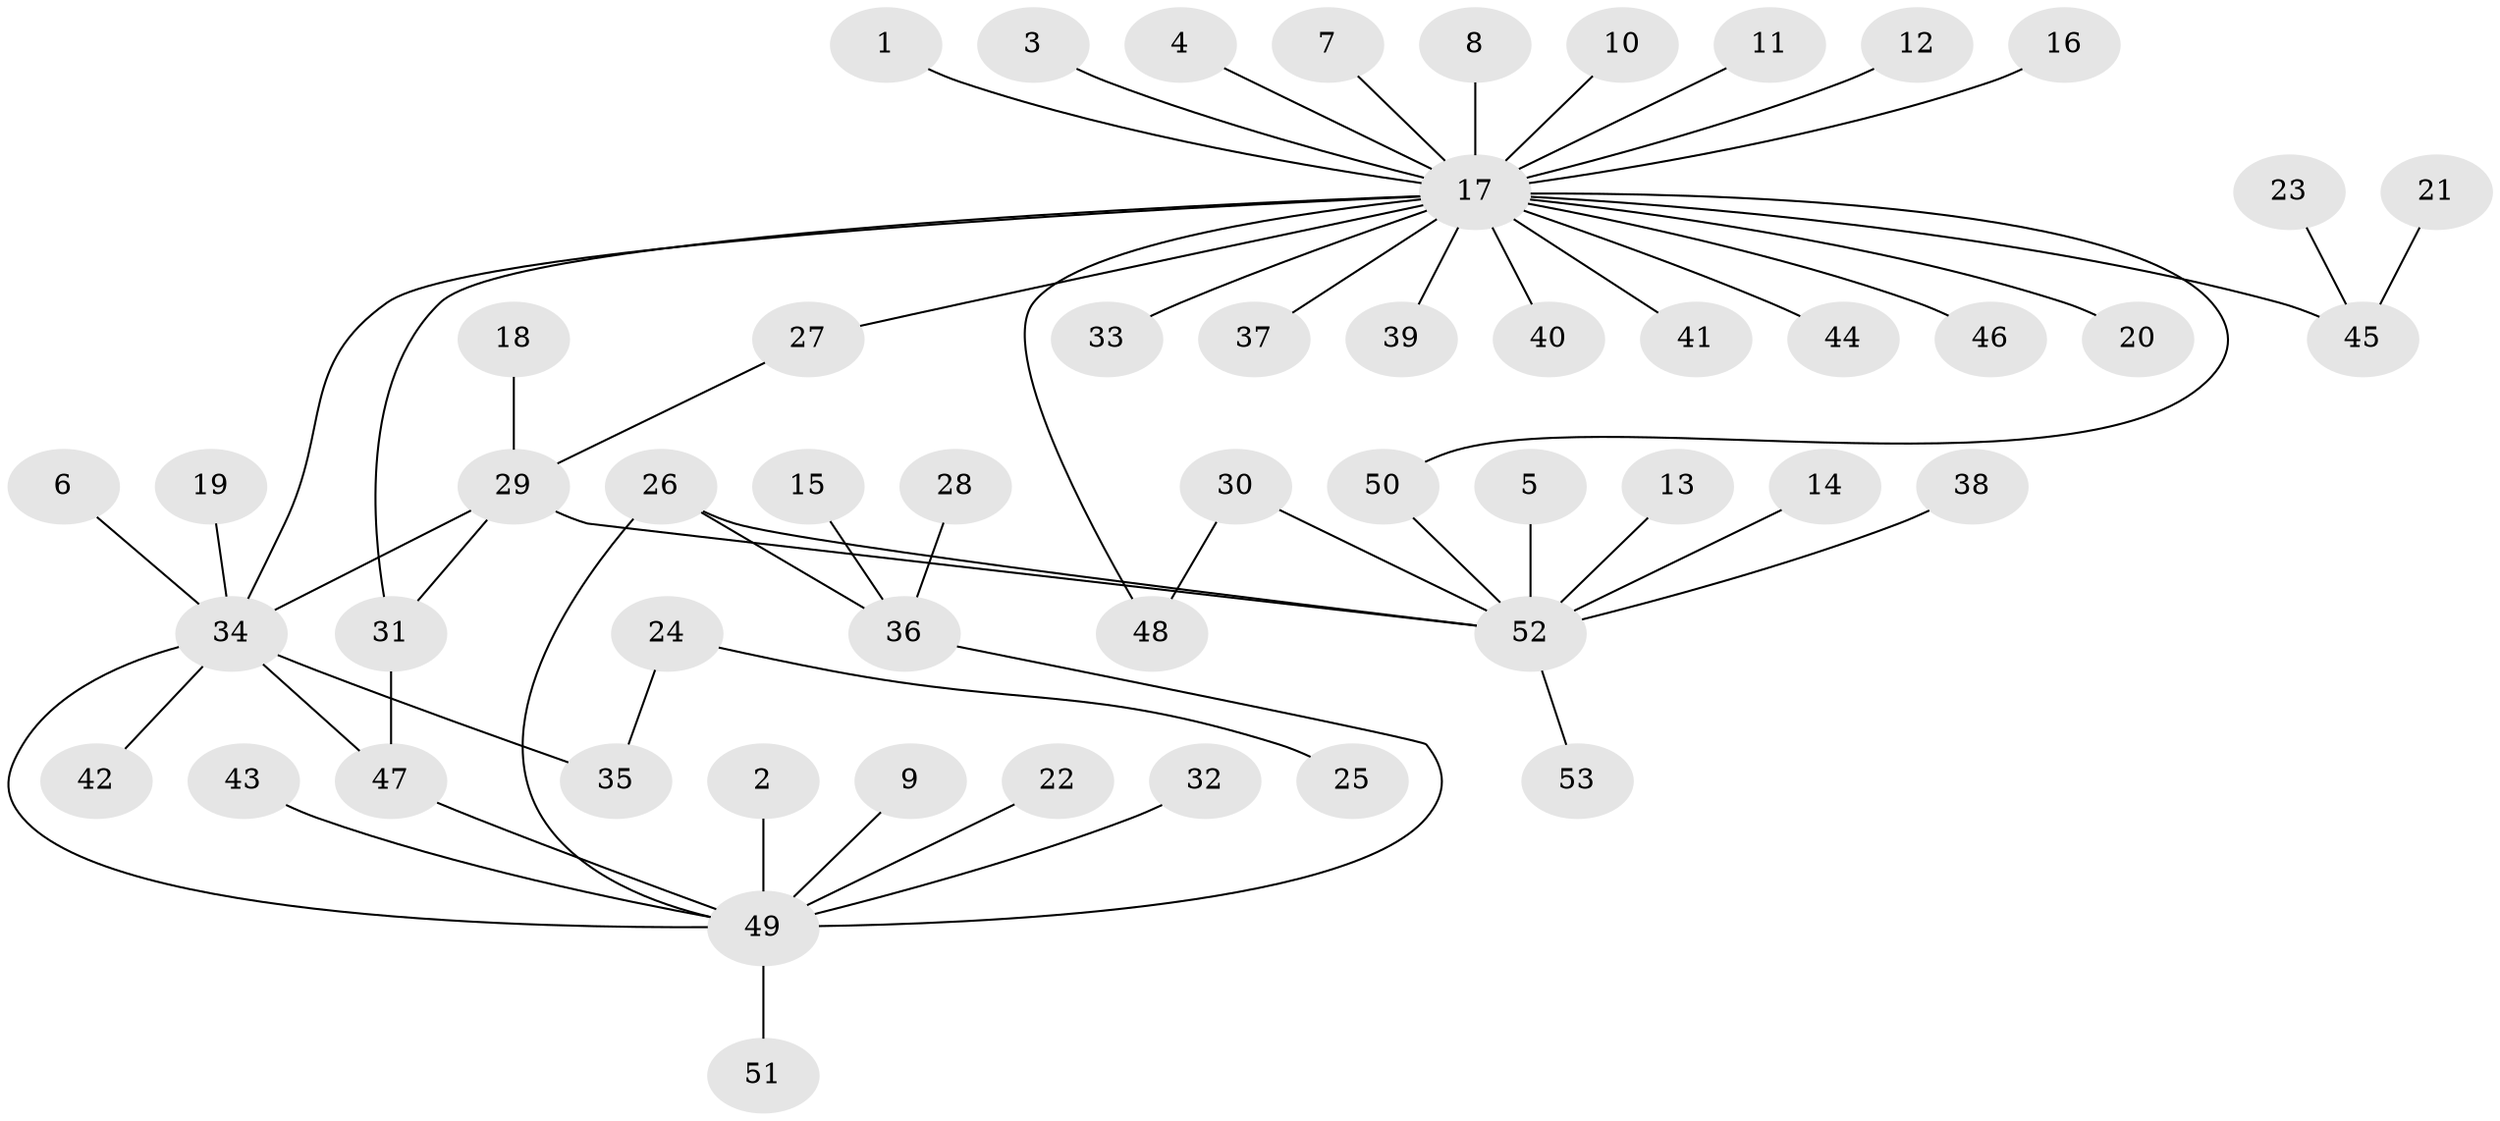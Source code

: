 // original degree distribution, {3: 0.09433962264150944, 25: 0.009433962264150943, 11: 0.009433962264150943, 13: 0.009433962264150943, 1: 0.660377358490566, 2: 0.1320754716981132, 5: 0.02830188679245283, 8: 0.009433962264150943, 4: 0.03773584905660377, 14: 0.009433962264150943}
// Generated by graph-tools (version 1.1) at 2025/01/03/09/25 03:01:43]
// undirected, 53 vertices, 60 edges
graph export_dot {
graph [start="1"]
  node [color=gray90,style=filled];
  1;
  2;
  3;
  4;
  5;
  6;
  7;
  8;
  9;
  10;
  11;
  12;
  13;
  14;
  15;
  16;
  17;
  18;
  19;
  20;
  21;
  22;
  23;
  24;
  25;
  26;
  27;
  28;
  29;
  30;
  31;
  32;
  33;
  34;
  35;
  36;
  37;
  38;
  39;
  40;
  41;
  42;
  43;
  44;
  45;
  46;
  47;
  48;
  49;
  50;
  51;
  52;
  53;
  1 -- 17 [weight=1.0];
  2 -- 49 [weight=1.0];
  3 -- 17 [weight=1.0];
  4 -- 17 [weight=1.0];
  5 -- 52 [weight=1.0];
  6 -- 34 [weight=1.0];
  7 -- 17 [weight=1.0];
  8 -- 17 [weight=1.0];
  9 -- 49 [weight=1.0];
  10 -- 17 [weight=1.0];
  11 -- 17 [weight=1.0];
  12 -- 17 [weight=1.0];
  13 -- 52 [weight=1.0];
  14 -- 52 [weight=1.0];
  15 -- 36 [weight=1.0];
  16 -- 17 [weight=1.0];
  17 -- 20 [weight=1.0];
  17 -- 27 [weight=1.0];
  17 -- 31 [weight=1.0];
  17 -- 33 [weight=1.0];
  17 -- 34 [weight=1.0];
  17 -- 37 [weight=1.0];
  17 -- 39 [weight=1.0];
  17 -- 40 [weight=1.0];
  17 -- 41 [weight=1.0];
  17 -- 44 [weight=1.0];
  17 -- 45 [weight=1.0];
  17 -- 46 [weight=1.0];
  17 -- 48 [weight=1.0];
  17 -- 50 [weight=1.0];
  18 -- 29 [weight=1.0];
  19 -- 34 [weight=1.0];
  21 -- 45 [weight=1.0];
  22 -- 49 [weight=1.0];
  23 -- 45 [weight=1.0];
  24 -- 25 [weight=1.0];
  24 -- 35 [weight=1.0];
  26 -- 36 [weight=1.0];
  26 -- 49 [weight=1.0];
  26 -- 52 [weight=1.0];
  27 -- 29 [weight=1.0];
  28 -- 36 [weight=1.0];
  29 -- 31 [weight=1.0];
  29 -- 34 [weight=1.0];
  29 -- 52 [weight=1.0];
  30 -- 48 [weight=1.0];
  30 -- 52 [weight=2.0];
  31 -- 47 [weight=1.0];
  32 -- 49 [weight=1.0];
  34 -- 35 [weight=1.0];
  34 -- 42 [weight=1.0];
  34 -- 47 [weight=1.0];
  34 -- 49 [weight=1.0];
  36 -- 49 [weight=1.0];
  38 -- 52 [weight=1.0];
  43 -- 49 [weight=1.0];
  47 -- 49 [weight=1.0];
  49 -- 51 [weight=1.0];
  50 -- 52 [weight=1.0];
  52 -- 53 [weight=2.0];
}
